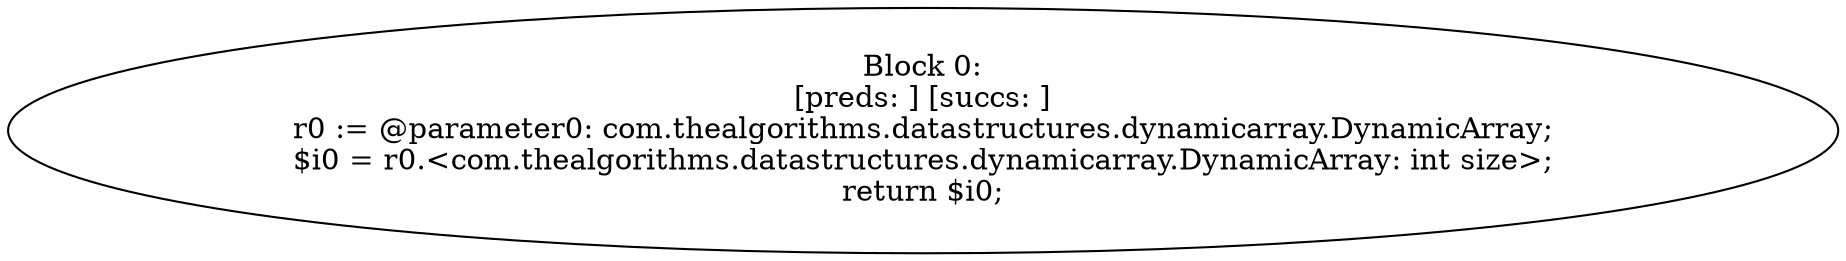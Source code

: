 digraph "unitGraph" {
    "Block 0:
[preds: ] [succs: ]
r0 := @parameter0: com.thealgorithms.datastructures.dynamicarray.DynamicArray;
$i0 = r0.<com.thealgorithms.datastructures.dynamicarray.DynamicArray: int size>;
return $i0;
"
}
